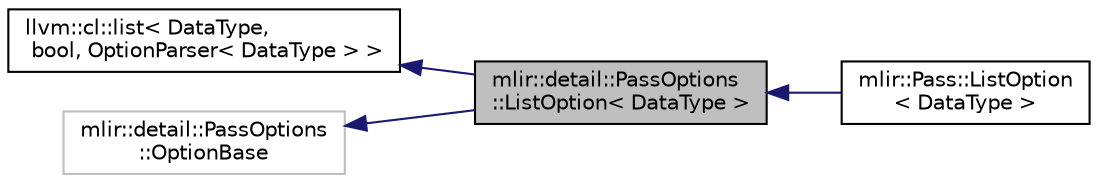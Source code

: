 digraph "mlir::detail::PassOptions::ListOption&lt; DataType &gt;"
{
  bgcolor="transparent";
  edge [fontname="Helvetica",fontsize="10",labelfontname="Helvetica",labelfontsize="10"];
  node [fontname="Helvetica",fontsize="10",shape=record];
  rankdir="LR";
  Node0 [label="mlir::detail::PassOptions\l::ListOption\< DataType \>",height=0.2,width=0.4,color="black", fillcolor="grey75", style="filled", fontcolor="black"];
  Node1 -> Node0 [dir="back",color="midnightblue",fontsize="10",style="solid",fontname="Helvetica"];
  Node1 [label="llvm::cl::list\< DataType,\l bool, OptionParser\< DataType \> \>",height=0.2,width=0.4,color="black",URL="$classllvm_1_1cl_1_1list.html"];
  Node2 -> Node0 [dir="back",color="midnightblue",fontsize="10",style="solid",fontname="Helvetica"];
  Node2 [label="mlir::detail::PassOptions\l::OptionBase",height=0.2,width=0.4,color="grey75",tooltip="This is the type-erased option base class. "];
  Node0 -> Node3 [dir="back",color="midnightblue",fontsize="10",style="solid",fontname="Helvetica"];
  Node3 [label="mlir::Pass::ListOption\l\< DataType \>",height=0.2,width=0.4,color="black",URL="$structmlir_1_1Pass_1_1ListOption.html",tooltip="This class represents a specific pass option that contains a list of values of the provided data type..."];
}

